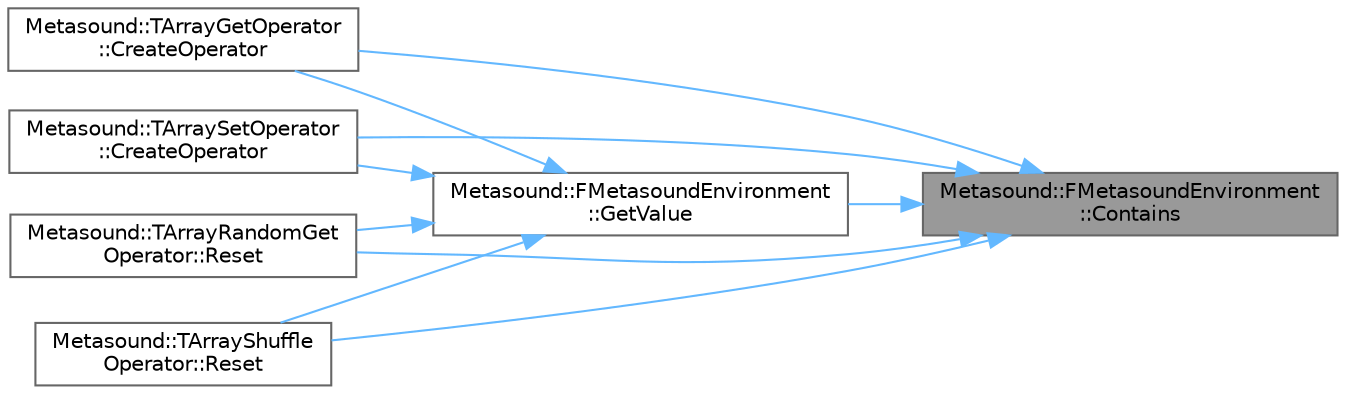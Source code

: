 digraph "Metasound::FMetasoundEnvironment::Contains"
{
 // INTERACTIVE_SVG=YES
 // LATEX_PDF_SIZE
  bgcolor="transparent";
  edge [fontname=Helvetica,fontsize=10,labelfontname=Helvetica,labelfontsize=10];
  node [fontname=Helvetica,fontsize=10,shape=box,height=0.2,width=0.4];
  rankdir="RL";
  Node1 [id="Node000001",label="Metasound::FMetasoundEnvironment\l::Contains",height=0.2,width=0.4,color="gray40", fillcolor="grey60", style="filled", fontcolor="black",tooltip="Returns true if the environment contains a variable with the name InVariableName and the type VarType..."];
  Node1 -> Node2 [id="edge1_Node000001_Node000002",dir="back",color="steelblue1",style="solid",tooltip=" "];
  Node2 [id="Node000002",label="Metasound::TArrayGetOperator\l::CreateOperator",height=0.2,width=0.4,color="grey40", fillcolor="white", style="filled",URL="$d5/dac/classMetasound_1_1TArrayGetOperator.html#a53c1d2c797cb62c1de71995d4e1638d1",tooltip=" "];
  Node1 -> Node3 [id="edge2_Node000001_Node000003",dir="back",color="steelblue1",style="solid",tooltip=" "];
  Node3 [id="Node000003",label="Metasound::TArraySetOperator\l::CreateOperator",height=0.2,width=0.4,color="grey40", fillcolor="white", style="filled",URL="$d8/d26/classMetasound_1_1TArraySetOperator.html#a804bba8dc1fadce5aa7e30fb05b5d769",tooltip=" "];
  Node1 -> Node4 [id="edge3_Node000001_Node000004",dir="back",color="steelblue1",style="solid",tooltip=" "];
  Node4 [id="Node000004",label="Metasound::FMetasoundEnvironment\l::GetValue",height=0.2,width=0.4,color="grey40", fillcolor="white", style="filled",URL="$d7/d05/classMetasound_1_1FMetasoundEnvironment.html#a1d339519c82707bff9062a7e572c6a44",tooltip="Returns the environment variable data."];
  Node4 -> Node2 [id="edge4_Node000004_Node000002",dir="back",color="steelblue1",style="solid",tooltip=" "];
  Node4 -> Node3 [id="edge5_Node000004_Node000003",dir="back",color="steelblue1",style="solid",tooltip=" "];
  Node4 -> Node5 [id="edge6_Node000004_Node000005",dir="back",color="steelblue1",style="solid",tooltip=" "];
  Node5 [id="Node000005",label="Metasound::TArrayRandomGet\lOperator::Reset",height=0.2,width=0.4,color="grey40", fillcolor="white", style="filled",URL="$d5/d6e/classMetasound_1_1TArrayRandomGetOperator.html#a05bb56069dbe73c8a781bf69750b6162",tooltip=" "];
  Node4 -> Node6 [id="edge7_Node000004_Node000006",dir="back",color="steelblue1",style="solid",tooltip=" "];
  Node6 [id="Node000006",label="Metasound::TArrayShuffle\lOperator::Reset",height=0.2,width=0.4,color="grey40", fillcolor="white", style="filled",URL="$d2/dd1/classMetasound_1_1TArrayShuffleOperator.html#a359a55501d713cbc15c26df6a5ff7d87",tooltip=" "];
  Node1 -> Node5 [id="edge8_Node000001_Node000005",dir="back",color="steelblue1",style="solid",tooltip=" "];
  Node1 -> Node6 [id="edge9_Node000001_Node000006",dir="back",color="steelblue1",style="solid",tooltip=" "];
}
